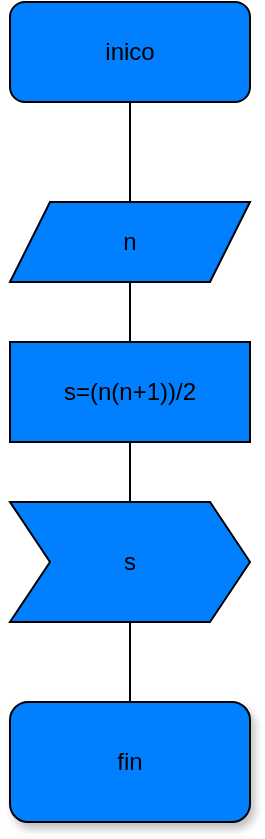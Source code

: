 <mxfile>
    <diagram id="fgCD9Ft5QcK1b2iB2i6G" name="Página-1">
        <mxGraphModel dx="588" dy="348" grid="1" gridSize="10" guides="1" tooltips="1" connect="1" arrows="1" fold="1" page="1" pageScale="1" pageWidth="827" pageHeight="1169" math="0" shadow="0">
            <root>
                <mxCell id="0"/>
                <mxCell id="1" parent="0"/>
                <mxCell id="3" style="edgeStyle=none;html=1;" edge="1" parent="1" source="2">
                    <mxGeometry relative="1" as="geometry">
                        <mxPoint x="150" y="210" as="targetPoint"/>
                        <Array as="points">
                            <mxPoint x="150" y="160"/>
                        </Array>
                    </mxGeometry>
                </mxCell>
                <mxCell id="2" value="inico" style="rounded=1;whiteSpace=wrap;html=1;fillColor=#007FFF;" vertex="1" parent="1">
                    <mxGeometry x="90" y="80" width="120" height="50" as="geometry"/>
                </mxCell>
                <mxCell id="5" style="edgeStyle=none;html=1;" edge="1" parent="1" source="4">
                    <mxGeometry relative="1" as="geometry">
                        <mxPoint x="150" y="270" as="targetPoint"/>
                    </mxGeometry>
                </mxCell>
                <mxCell id="4" value="n" style="shape=parallelogram;perimeter=parallelogramPerimeter;whiteSpace=wrap;html=1;fixedSize=1;fillColor=#007FFF;" vertex="1" parent="1">
                    <mxGeometry x="90" y="180" width="120" height="40" as="geometry"/>
                </mxCell>
                <mxCell id="7" style="edgeStyle=none;html=1;" edge="1" parent="1" source="6">
                    <mxGeometry relative="1" as="geometry">
                        <mxPoint x="150" y="350" as="targetPoint"/>
                    </mxGeometry>
                </mxCell>
                <mxCell id="6" value="s=(n(n+1))/2" style="whiteSpace=wrap;html=1;fillColor=#007FFF;" vertex="1" parent="1">
                    <mxGeometry x="90" y="250" width="120" height="50" as="geometry"/>
                </mxCell>
                <mxCell id="9" style="edgeStyle=none;html=1;" edge="1" parent="1" source="8">
                    <mxGeometry relative="1" as="geometry">
                        <mxPoint x="150" y="440" as="targetPoint"/>
                    </mxGeometry>
                </mxCell>
                <mxCell id="8" value="s" style="shape=step;perimeter=stepPerimeter;whiteSpace=wrap;html=1;fixedSize=1;fillColor=#007FFF;" vertex="1" parent="1">
                    <mxGeometry x="90" y="330" width="120" height="60" as="geometry"/>
                </mxCell>
                <mxCell id="11" value="fin" style="rounded=1;whiteSpace=wrap;html=1;shadow=1;fillColor=#007FFF;" vertex="1" parent="1">
                    <mxGeometry x="90" y="430" width="120" height="60" as="geometry"/>
                </mxCell>
            </root>
        </mxGraphModel>
    </diagram>
</mxfile>